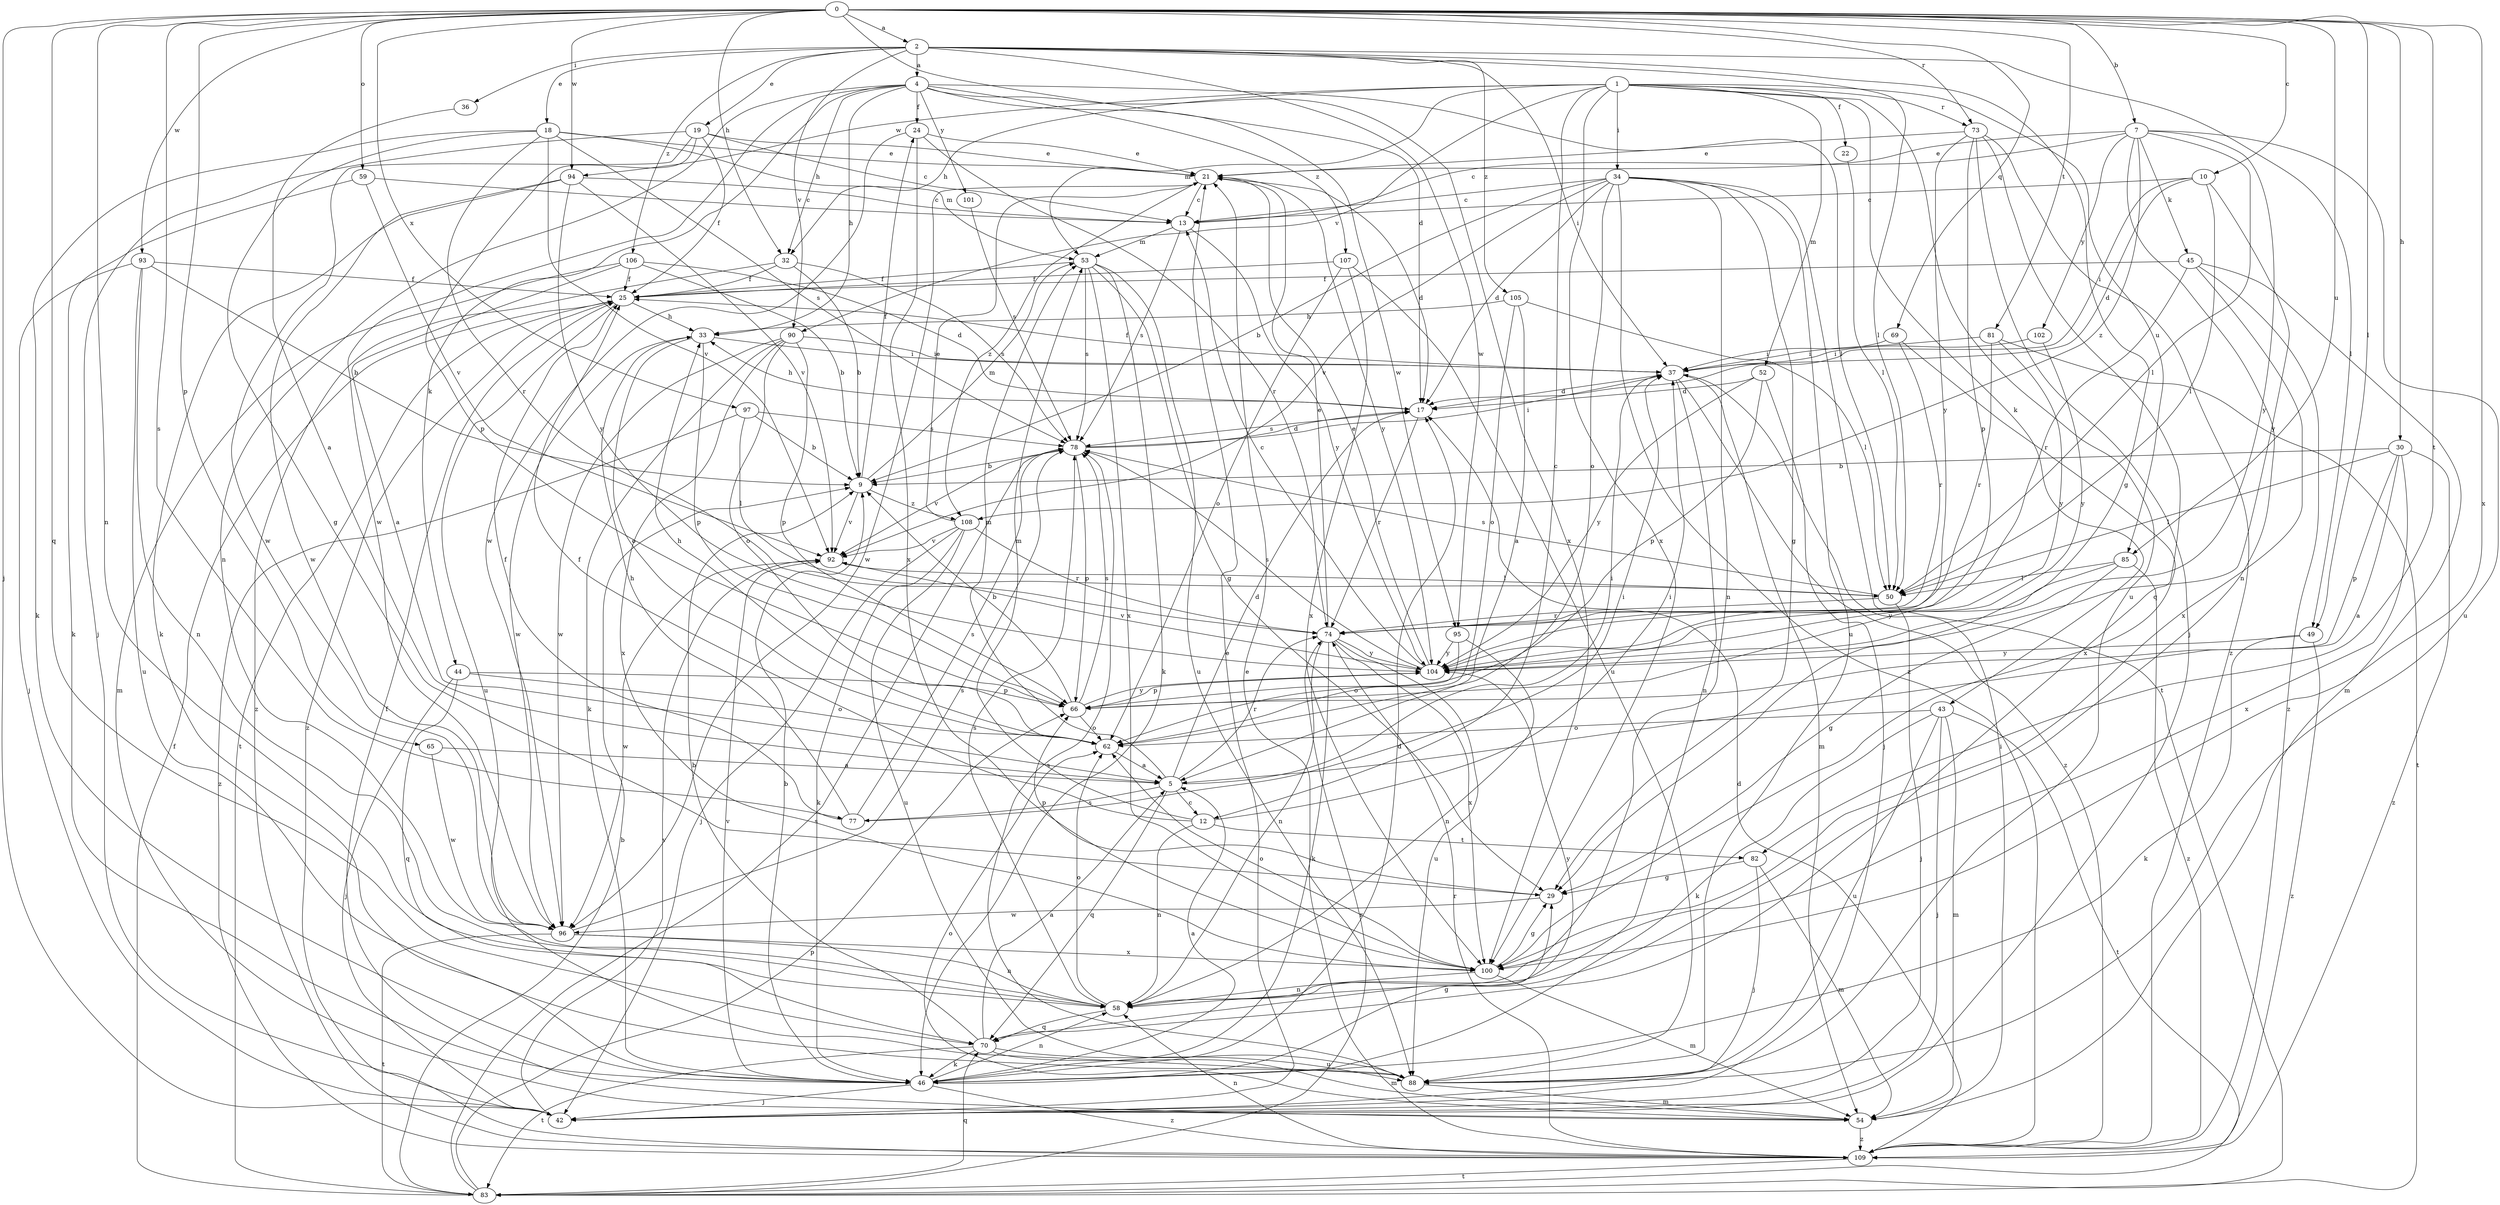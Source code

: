 strict digraph  {
0;
1;
2;
4;
5;
7;
9;
10;
12;
13;
17;
18;
19;
21;
22;
24;
25;
29;
30;
32;
33;
34;
36;
37;
42;
43;
44;
45;
46;
49;
50;
52;
53;
54;
58;
59;
62;
65;
66;
69;
70;
73;
74;
77;
78;
81;
82;
83;
85;
88;
90;
92;
93;
94;
95;
96;
97;
100;
101;
102;
104;
105;
106;
107;
108;
109;
0 -> 2  [label=a];
0 -> 7  [label=b];
0 -> 10  [label=c];
0 -> 17  [label=d];
0 -> 30  [label=h];
0 -> 32  [label=h];
0 -> 42  [label=j];
0 -> 49  [label=l];
0 -> 58  [label=n];
0 -> 59  [label=o];
0 -> 65  [label=p];
0 -> 69  [label=q];
0 -> 70  [label=q];
0 -> 73  [label=r];
0 -> 77  [label=s];
0 -> 81  [label=t];
0 -> 82  [label=t];
0 -> 85  [label=u];
0 -> 93  [label=w];
0 -> 94  [label=w];
0 -> 97  [label=x];
0 -> 100  [label=x];
1 -> 12  [label=c];
1 -> 22  [label=f];
1 -> 32  [label=h];
1 -> 34  [label=i];
1 -> 43  [label=k];
1 -> 52  [label=m];
1 -> 53  [label=m];
1 -> 73  [label=r];
1 -> 85  [label=u];
1 -> 88  [label=u];
1 -> 90  [label=v];
1 -> 94  [label=w];
1 -> 100  [label=x];
2 -> 4  [label=a];
2 -> 18  [label=e];
2 -> 19  [label=e];
2 -> 29  [label=g];
2 -> 36  [label=i];
2 -> 37  [label=i];
2 -> 49  [label=l];
2 -> 50  [label=l];
2 -> 90  [label=v];
2 -> 95  [label=w];
2 -> 105  [label=z];
2 -> 106  [label=z];
4 -> 24  [label=f];
4 -> 32  [label=h];
4 -> 33  [label=h];
4 -> 44  [label=k];
4 -> 50  [label=l];
4 -> 58  [label=n];
4 -> 95  [label=w];
4 -> 96  [label=w];
4 -> 100  [label=x];
4 -> 101  [label=y];
4 -> 107  [label=z];
5 -> 12  [label=c];
5 -> 17  [label=d];
5 -> 37  [label=i];
5 -> 53  [label=m];
5 -> 70  [label=q];
5 -> 74  [label=r];
5 -> 77  [label=s];
7 -> 13  [label=c];
7 -> 21  [label=e];
7 -> 45  [label=k];
7 -> 50  [label=l];
7 -> 58  [label=n];
7 -> 88  [label=u];
7 -> 102  [label=y];
7 -> 104  [label=y];
7 -> 108  [label=z];
9 -> 24  [label=f];
9 -> 53  [label=m];
9 -> 92  [label=v];
9 -> 108  [label=z];
10 -> 13  [label=c];
10 -> 17  [label=d];
10 -> 37  [label=i];
10 -> 50  [label=l];
10 -> 104  [label=y];
12 -> 25  [label=f];
12 -> 37  [label=i];
12 -> 53  [label=m];
12 -> 58  [label=n];
12 -> 82  [label=t];
13 -> 53  [label=m];
13 -> 78  [label=s];
13 -> 104  [label=y];
17 -> 33  [label=h];
17 -> 74  [label=r];
17 -> 78  [label=s];
18 -> 21  [label=e];
18 -> 29  [label=g];
18 -> 46  [label=k];
18 -> 53  [label=m];
18 -> 74  [label=r];
18 -> 78  [label=s];
18 -> 92  [label=v];
19 -> 13  [label=c];
19 -> 21  [label=e];
19 -> 25  [label=f];
19 -> 42  [label=j];
19 -> 66  [label=p];
19 -> 96  [label=w];
21 -> 13  [label=c];
21 -> 17  [label=d];
21 -> 96  [label=w];
21 -> 104  [label=y];
21 -> 108  [label=z];
22 -> 50  [label=l];
24 -> 21  [label=e];
24 -> 74  [label=r];
24 -> 96  [label=w];
24 -> 100  [label=x];
25 -> 33  [label=h];
25 -> 83  [label=t];
25 -> 88  [label=u];
25 -> 109  [label=z];
29 -> 66  [label=p];
29 -> 96  [label=w];
30 -> 5  [label=a];
30 -> 9  [label=b];
30 -> 50  [label=l];
30 -> 66  [label=p];
30 -> 100  [label=x];
30 -> 109  [label=z];
32 -> 9  [label=b];
32 -> 25  [label=f];
32 -> 78  [label=s];
32 -> 109  [label=z];
33 -> 37  [label=i];
33 -> 62  [label=o];
33 -> 66  [label=p];
33 -> 96  [label=w];
34 -> 9  [label=b];
34 -> 13  [label=c];
34 -> 17  [label=d];
34 -> 29  [label=g];
34 -> 58  [label=n];
34 -> 62  [label=o];
34 -> 83  [label=t];
34 -> 88  [label=u];
34 -> 92  [label=v];
34 -> 109  [label=z];
36 -> 5  [label=a];
37 -> 17  [label=d];
37 -> 25  [label=f];
37 -> 54  [label=m];
37 -> 58  [label=n];
37 -> 109  [label=z];
42 -> 21  [label=e];
42 -> 92  [label=v];
43 -> 42  [label=j];
43 -> 46  [label=k];
43 -> 54  [label=m];
43 -> 62  [label=o];
43 -> 83  [label=t];
43 -> 88  [label=u];
44 -> 42  [label=j];
44 -> 62  [label=o];
44 -> 66  [label=p];
44 -> 70  [label=q];
45 -> 25  [label=f];
45 -> 54  [label=m];
45 -> 74  [label=r];
45 -> 100  [label=x];
45 -> 109  [label=z];
46 -> 5  [label=a];
46 -> 9  [label=b];
46 -> 17  [label=d];
46 -> 29  [label=g];
46 -> 42  [label=j];
46 -> 58  [label=n];
46 -> 92  [label=v];
46 -> 109  [label=z];
49 -> 46  [label=k];
49 -> 104  [label=y];
49 -> 109  [label=z];
50 -> 42  [label=j];
50 -> 74  [label=r];
50 -> 78  [label=s];
52 -> 17  [label=d];
52 -> 42  [label=j];
52 -> 66  [label=p];
52 -> 104  [label=y];
53 -> 25  [label=f];
53 -> 29  [label=g];
53 -> 46  [label=k];
53 -> 78  [label=s];
53 -> 88  [label=u];
53 -> 100  [label=x];
54 -> 25  [label=f];
54 -> 37  [label=i];
54 -> 62  [label=o];
54 -> 109  [label=z];
58 -> 62  [label=o];
58 -> 70  [label=q];
58 -> 78  [label=s];
59 -> 13  [label=c];
59 -> 46  [label=k];
59 -> 92  [label=v];
62 -> 5  [label=a];
62 -> 33  [label=h];
65 -> 5  [label=a];
65 -> 96  [label=w];
66 -> 9  [label=b];
66 -> 62  [label=o];
66 -> 78  [label=s];
66 -> 104  [label=y];
69 -> 37  [label=i];
69 -> 74  [label=r];
69 -> 100  [label=x];
70 -> 5  [label=a];
70 -> 9  [label=b];
70 -> 46  [label=k];
70 -> 54  [label=m];
70 -> 83  [label=t];
70 -> 88  [label=u];
70 -> 104  [label=y];
73 -> 21  [label=e];
73 -> 42  [label=j];
73 -> 66  [label=p];
73 -> 70  [label=q];
73 -> 104  [label=y];
73 -> 109  [label=z];
74 -> 21  [label=e];
74 -> 46  [label=k];
74 -> 58  [label=n];
74 -> 88  [label=u];
74 -> 100  [label=x];
74 -> 104  [label=y];
77 -> 25  [label=f];
77 -> 33  [label=h];
77 -> 37  [label=i];
77 -> 78  [label=s];
78 -> 9  [label=b];
78 -> 17  [label=d];
78 -> 37  [label=i];
78 -> 66  [label=p];
78 -> 92  [label=v];
81 -> 37  [label=i];
81 -> 74  [label=r];
81 -> 83  [label=t];
81 -> 104  [label=y];
82 -> 29  [label=g];
82 -> 42  [label=j];
82 -> 54  [label=m];
83 -> 9  [label=b];
83 -> 25  [label=f];
83 -> 66  [label=p];
83 -> 70  [label=q];
83 -> 74  [label=r];
83 -> 78  [label=s];
85 -> 29  [label=g];
85 -> 50  [label=l];
85 -> 104  [label=y];
85 -> 109  [label=z];
88 -> 54  [label=m];
88 -> 78  [label=s];
90 -> 37  [label=i];
90 -> 46  [label=k];
90 -> 62  [label=o];
90 -> 66  [label=p];
90 -> 96  [label=w];
90 -> 100  [label=x];
92 -> 50  [label=l];
92 -> 96  [label=w];
93 -> 9  [label=b];
93 -> 25  [label=f];
93 -> 42  [label=j];
93 -> 58  [label=n];
93 -> 88  [label=u];
94 -> 13  [label=c];
94 -> 46  [label=k];
94 -> 92  [label=v];
94 -> 96  [label=w];
94 -> 104  [label=y];
95 -> 58  [label=n];
95 -> 62  [label=o];
95 -> 104  [label=y];
96 -> 58  [label=n];
96 -> 78  [label=s];
96 -> 83  [label=t];
96 -> 100  [label=x];
97 -> 9  [label=b];
97 -> 50  [label=l];
97 -> 78  [label=s];
97 -> 109  [label=z];
100 -> 29  [label=g];
100 -> 54  [label=m];
100 -> 58  [label=n];
100 -> 62  [label=o];
101 -> 78  [label=s];
102 -> 37  [label=i];
102 -> 104  [label=y];
104 -> 13  [label=c];
104 -> 21  [label=e];
104 -> 66  [label=p];
104 -> 78  [label=s];
104 -> 92  [label=v];
105 -> 5  [label=a];
105 -> 33  [label=h];
105 -> 50  [label=l];
105 -> 62  [label=o];
106 -> 5  [label=a];
106 -> 9  [label=b];
106 -> 17  [label=d];
106 -> 25  [label=f];
106 -> 54  [label=m];
107 -> 25  [label=f];
107 -> 62  [label=o];
107 -> 88  [label=u];
107 -> 100  [label=x];
108 -> 21  [label=e];
108 -> 42  [label=j];
108 -> 46  [label=k];
108 -> 74  [label=r];
108 -> 88  [label=u];
108 -> 92  [label=v];
109 -> 17  [label=d];
109 -> 21  [label=e];
109 -> 58  [label=n];
109 -> 74  [label=r];
109 -> 83  [label=t];
}
